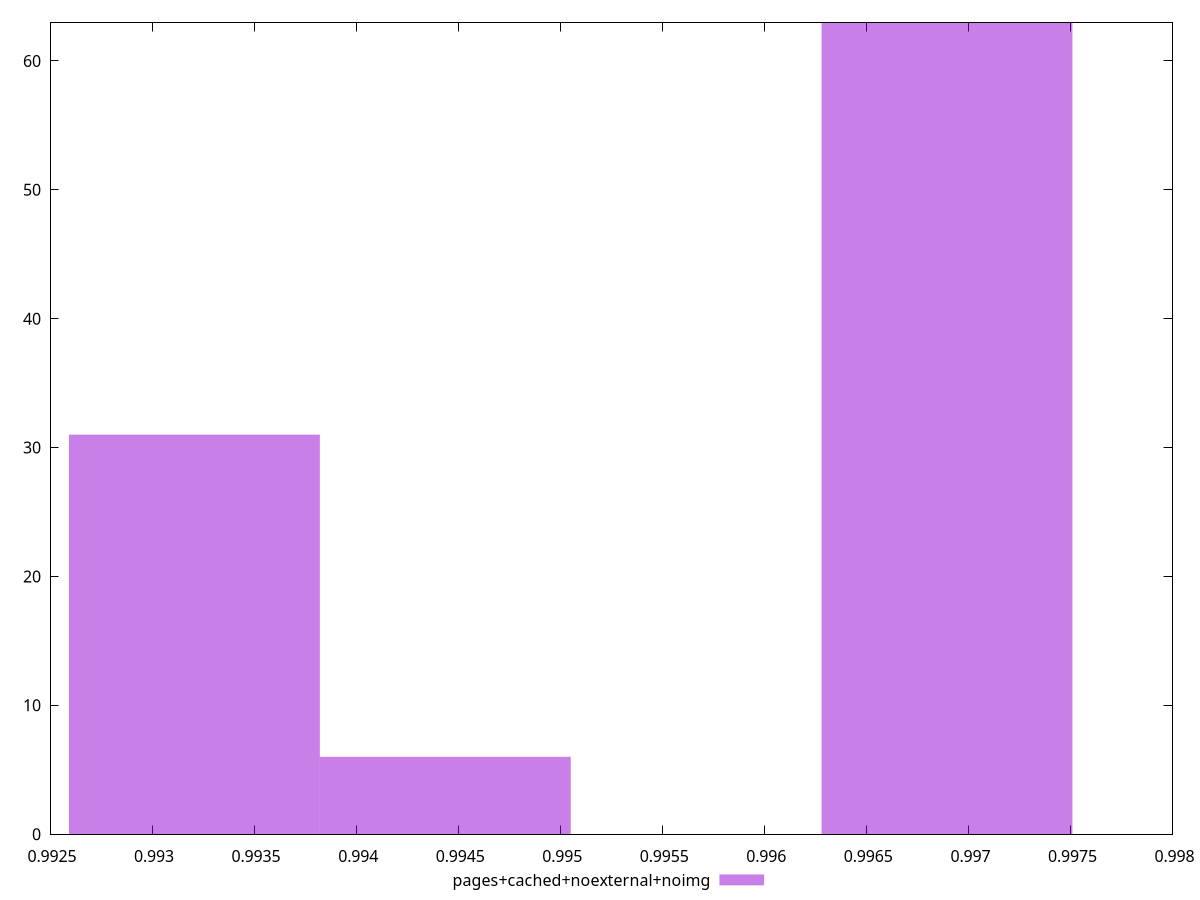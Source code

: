 $_pagesCachedNoexternalNoimg <<EOF
0.9968952028065841 63
0.993207551008286 31
0.9944367682743853 6
EOF
set key outside below
set terminal pngcairo
set output "report_00005_2020-11-02T22-26-11.212Z/first-cpu-idle/pages+cached+noexternal+noimg//hist.png"
set yrange [0:63]
set boxwidth 0.0012292172660993638
set style fill transparent solid 0.5 noborder
plot $_pagesCachedNoexternalNoimg title "pages+cached+noexternal+noimg" with boxes ,